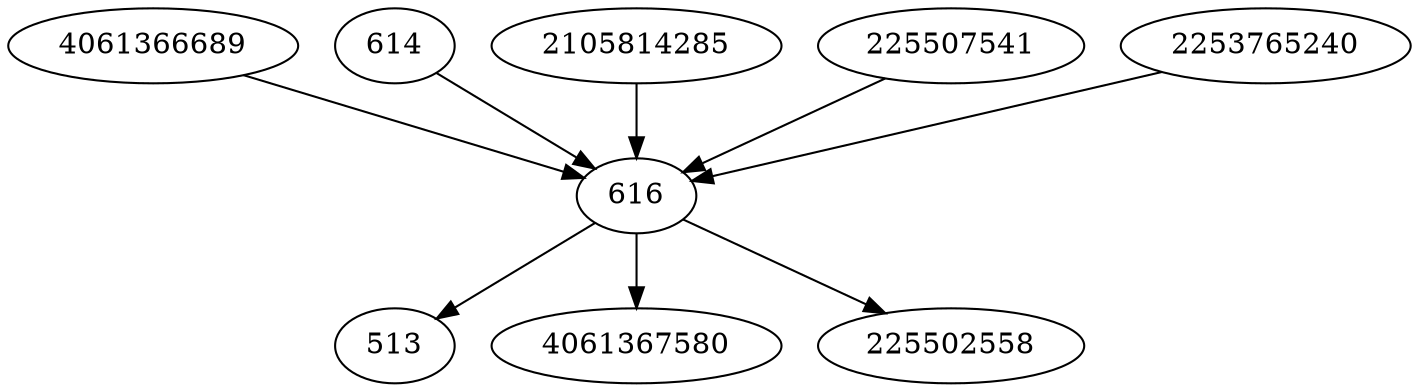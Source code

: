 strict digraph  {
4061366689;
513;
614;
616;
2105814285;
225507541;
2253765240;
4061367580;
225502558;
4061366689 -> 616;
614 -> 616;
616 -> 4061367580;
616 -> 513;
616 -> 225502558;
2105814285 -> 616;
225507541 -> 616;
2253765240 -> 616;
}
